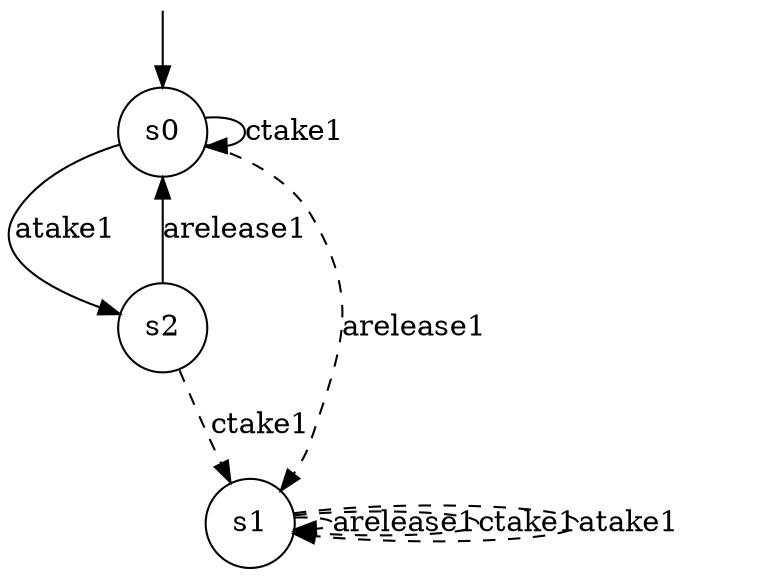 digraph g {

	s0 [shape="circle" label="s0"];
	s1 [shape="circle" label="s2"];
	s2 [shape="circle" label="s1"];

	s2 -> s2 [modality="MAY", style="dashed", label="arelease1"];
	s2 -> s2 [modality="MAY", style="dashed", label="ctake1"];
	s1 -> s2 [modality="MAY", style="dashed", label="ctake1"];
	s0 -> s1 [modality="MUST", style="strict", label="atake1"];
	s1 -> s0 [modality="MUST", style="strict", label="arelease1"];
	s0 -> s2 [modality="MAY", style="dashed", label="arelease1"];
	s0 -> s0 [modality="MUST", style="strict", label="ctake1"];
	s2 -> s2 [modality="MAY", style="dashed", label="atake1"];

__start0 [label="" shape="none" width="0" height="0"];
__start0 -> s0;
}
